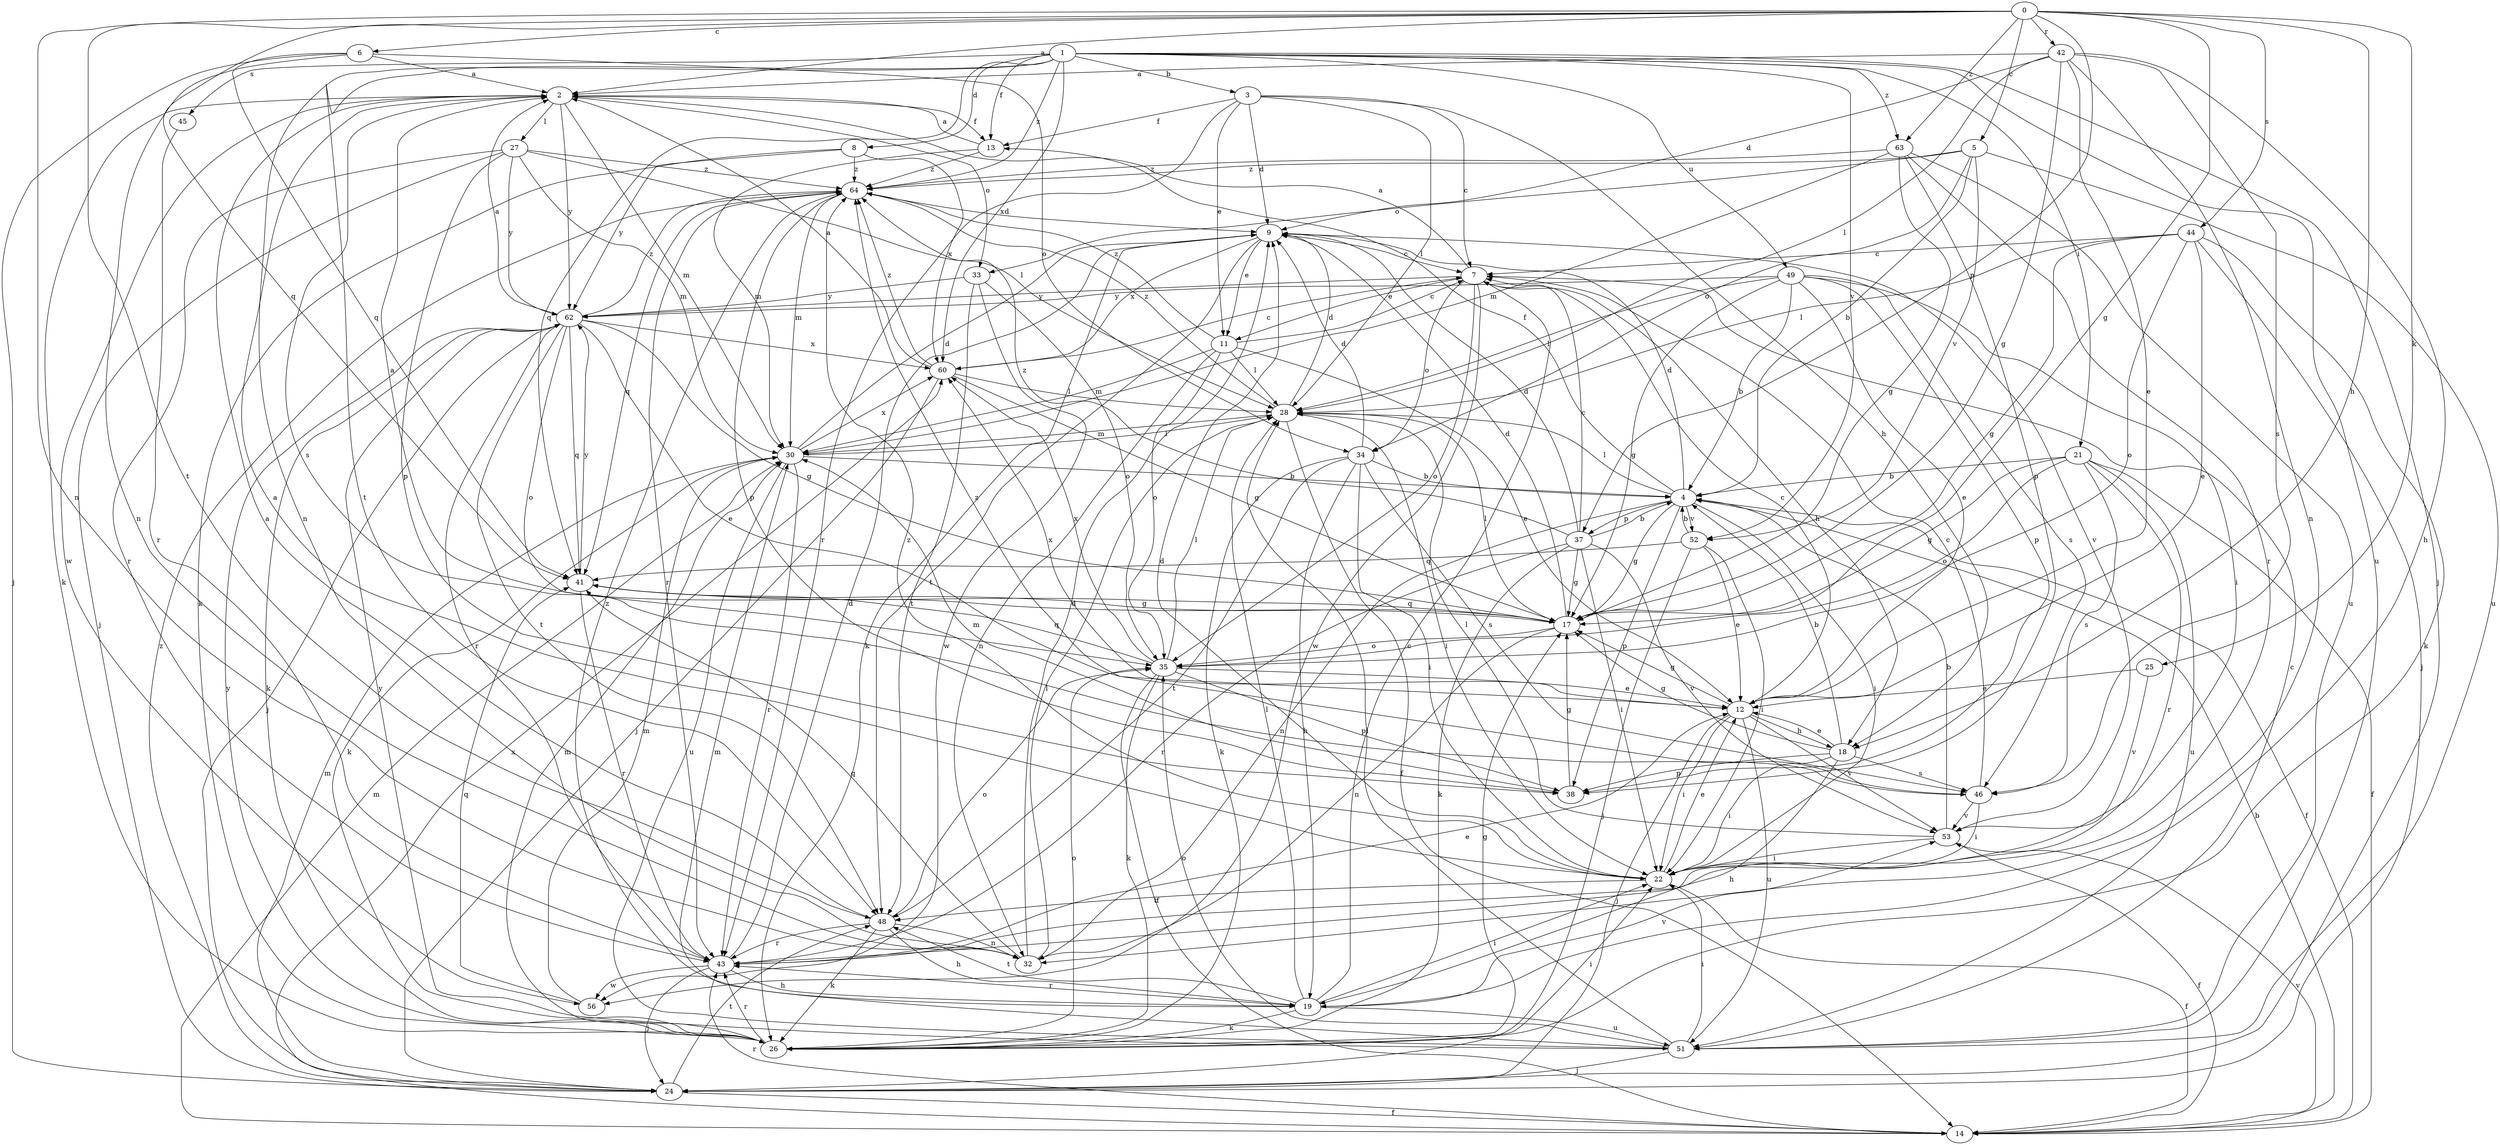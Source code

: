 strict digraph  {
0;
1;
2;
3;
4;
5;
6;
7;
8;
9;
11;
12;
13;
14;
17;
18;
19;
21;
22;
24;
25;
26;
27;
28;
30;
32;
33;
34;
35;
37;
38;
41;
42;
43;
44;
45;
46;
48;
49;
51;
52;
53;
56;
60;
62;
63;
64;
0 -> 2  [label=a];
0 -> 5  [label=c];
0 -> 6  [label=c];
0 -> 17  [label=g];
0 -> 18  [label=h];
0 -> 25  [label=k];
0 -> 32  [label=n];
0 -> 37  [label=p];
0 -> 41  [label=q];
0 -> 42  [label=r];
0 -> 44  [label=s];
0 -> 48  [label=t];
0 -> 63  [label=z];
1 -> 3  [label=b];
1 -> 8  [label=d];
1 -> 13  [label=f];
1 -> 21  [label=i];
1 -> 24  [label=j];
1 -> 32  [label=n];
1 -> 41  [label=q];
1 -> 45  [label=s];
1 -> 48  [label=t];
1 -> 49  [label=u];
1 -> 51  [label=u];
1 -> 52  [label=v];
1 -> 60  [label=x];
1 -> 63  [label=z];
1 -> 64  [label=z];
2 -> 13  [label=f];
2 -> 26  [label=k];
2 -> 27  [label=l];
2 -> 30  [label=m];
2 -> 33  [label=o];
2 -> 46  [label=s];
2 -> 56  [label=w];
2 -> 62  [label=y];
3 -> 7  [label=c];
3 -> 9  [label=d];
3 -> 11  [label=e];
3 -> 13  [label=f];
3 -> 18  [label=h];
3 -> 28  [label=l];
3 -> 43  [label=r];
4 -> 9  [label=d];
4 -> 13  [label=f];
4 -> 14  [label=f];
4 -> 17  [label=g];
4 -> 22  [label=i];
4 -> 28  [label=l];
4 -> 32  [label=n];
4 -> 37  [label=p];
4 -> 38  [label=p];
4 -> 52  [label=v];
5 -> 4  [label=b];
5 -> 33  [label=o];
5 -> 34  [label=o];
5 -> 51  [label=u];
5 -> 52  [label=v];
5 -> 64  [label=z];
6 -> 2  [label=a];
6 -> 24  [label=j];
6 -> 32  [label=n];
6 -> 34  [label=o];
6 -> 41  [label=q];
7 -> 2  [label=a];
7 -> 11  [label=e];
7 -> 18  [label=h];
7 -> 34  [label=o];
7 -> 35  [label=o];
7 -> 56  [label=w];
7 -> 62  [label=y];
8 -> 26  [label=k];
8 -> 60  [label=x];
8 -> 62  [label=y];
8 -> 64  [label=z];
9 -> 7  [label=c];
9 -> 11  [label=e];
9 -> 26  [label=k];
9 -> 48  [label=t];
9 -> 53  [label=v];
9 -> 60  [label=x];
11 -> 7  [label=c];
11 -> 12  [label=e];
11 -> 28  [label=l];
11 -> 30  [label=m];
11 -> 32  [label=n];
11 -> 35  [label=o];
11 -> 64  [label=z];
12 -> 7  [label=c];
12 -> 17  [label=g];
12 -> 18  [label=h];
12 -> 22  [label=i];
12 -> 24  [label=j];
12 -> 51  [label=u];
12 -> 53  [label=v];
12 -> 60  [label=x];
13 -> 2  [label=a];
13 -> 30  [label=m];
13 -> 64  [label=z];
14 -> 4  [label=b];
14 -> 30  [label=m];
14 -> 43  [label=r];
14 -> 53  [label=v];
14 -> 60  [label=x];
17 -> 2  [label=a];
17 -> 9  [label=d];
17 -> 28  [label=l];
17 -> 32  [label=n];
17 -> 35  [label=o];
17 -> 41  [label=q];
18 -> 4  [label=b];
18 -> 12  [label=e];
18 -> 17  [label=g];
18 -> 19  [label=h];
18 -> 22  [label=i];
18 -> 38  [label=p];
18 -> 46  [label=s];
19 -> 7  [label=c];
19 -> 22  [label=i];
19 -> 26  [label=k];
19 -> 28  [label=l];
19 -> 43  [label=r];
19 -> 48  [label=t];
19 -> 51  [label=u];
19 -> 53  [label=v];
19 -> 64  [label=z];
21 -> 4  [label=b];
21 -> 14  [label=f];
21 -> 17  [label=g];
21 -> 35  [label=o];
21 -> 43  [label=r];
21 -> 46  [label=s];
21 -> 51  [label=u];
22 -> 2  [label=a];
22 -> 9  [label=d];
22 -> 12  [label=e];
22 -> 14  [label=f];
22 -> 48  [label=t];
22 -> 64  [label=z];
24 -> 14  [label=f];
24 -> 30  [label=m];
24 -> 48  [label=t];
24 -> 64  [label=z];
25 -> 12  [label=e];
25 -> 53  [label=v];
26 -> 17  [label=g];
26 -> 22  [label=i];
26 -> 30  [label=m];
26 -> 35  [label=o];
26 -> 43  [label=r];
26 -> 62  [label=y];
27 -> 24  [label=j];
27 -> 28  [label=l];
27 -> 30  [label=m];
27 -> 38  [label=p];
27 -> 43  [label=r];
27 -> 62  [label=y];
27 -> 64  [label=z];
28 -> 9  [label=d];
28 -> 14  [label=f];
28 -> 22  [label=i];
28 -> 30  [label=m];
28 -> 64  [label=z];
30 -> 4  [label=b];
30 -> 9  [label=d];
30 -> 26  [label=k];
30 -> 28  [label=l];
30 -> 43  [label=r];
30 -> 51  [label=u];
30 -> 60  [label=x];
32 -> 9  [label=d];
32 -> 28  [label=l];
32 -> 41  [label=q];
33 -> 35  [label=o];
33 -> 48  [label=t];
33 -> 56  [label=w];
33 -> 62  [label=y];
34 -> 4  [label=b];
34 -> 9  [label=d];
34 -> 19  [label=h];
34 -> 22  [label=i];
34 -> 26  [label=k];
34 -> 46  [label=s];
34 -> 48  [label=t];
35 -> 12  [label=e];
35 -> 14  [label=f];
35 -> 26  [label=k];
35 -> 28  [label=l];
35 -> 38  [label=p];
35 -> 41  [label=q];
35 -> 60  [label=x];
37 -> 4  [label=b];
37 -> 7  [label=c];
37 -> 9  [label=d];
37 -> 17  [label=g];
37 -> 22  [label=i];
37 -> 26  [label=k];
37 -> 43  [label=r];
37 -> 53  [label=v];
37 -> 64  [label=z];
38 -> 17  [label=g];
38 -> 30  [label=m];
41 -> 17  [label=g];
41 -> 43  [label=r];
41 -> 62  [label=y];
42 -> 2  [label=a];
42 -> 9  [label=d];
42 -> 12  [label=e];
42 -> 17  [label=g];
42 -> 19  [label=h];
42 -> 28  [label=l];
42 -> 32  [label=n];
42 -> 46  [label=s];
43 -> 9  [label=d];
43 -> 12  [label=e];
43 -> 19  [label=h];
43 -> 24  [label=j];
43 -> 56  [label=w];
44 -> 7  [label=c];
44 -> 12  [label=e];
44 -> 17  [label=g];
44 -> 24  [label=j];
44 -> 26  [label=k];
44 -> 28  [label=l];
44 -> 35  [label=o];
45 -> 43  [label=r];
46 -> 7  [label=c];
46 -> 22  [label=i];
46 -> 53  [label=v];
46 -> 64  [label=z];
48 -> 2  [label=a];
48 -> 19  [label=h];
48 -> 26  [label=k];
48 -> 32  [label=n];
48 -> 35  [label=o];
48 -> 43  [label=r];
49 -> 4  [label=b];
49 -> 12  [label=e];
49 -> 17  [label=g];
49 -> 22  [label=i];
49 -> 28  [label=l];
49 -> 38  [label=p];
49 -> 46  [label=s];
49 -> 62  [label=y];
51 -> 7  [label=c];
51 -> 22  [label=i];
51 -> 24  [label=j];
51 -> 28  [label=l];
51 -> 30  [label=m];
51 -> 35  [label=o];
51 -> 62  [label=y];
52 -> 4  [label=b];
52 -> 12  [label=e];
52 -> 22  [label=i];
52 -> 24  [label=j];
52 -> 41  [label=q];
53 -> 4  [label=b];
53 -> 14  [label=f];
53 -> 22  [label=i];
53 -> 28  [label=l];
56 -> 30  [label=m];
56 -> 41  [label=q];
60 -> 2  [label=a];
60 -> 7  [label=c];
60 -> 17  [label=g];
60 -> 24  [label=j];
60 -> 28  [label=l];
60 -> 64  [label=z];
62 -> 2  [label=a];
62 -> 12  [label=e];
62 -> 17  [label=g];
62 -> 24  [label=j];
62 -> 26  [label=k];
62 -> 35  [label=o];
62 -> 41  [label=q];
62 -> 43  [label=r];
62 -> 48  [label=t];
62 -> 60  [label=x];
62 -> 64  [label=z];
63 -> 17  [label=g];
63 -> 30  [label=m];
63 -> 38  [label=p];
63 -> 43  [label=r];
63 -> 51  [label=u];
63 -> 64  [label=z];
64 -> 9  [label=d];
64 -> 30  [label=m];
64 -> 38  [label=p];
64 -> 41  [label=q];
64 -> 43  [label=r];
}
